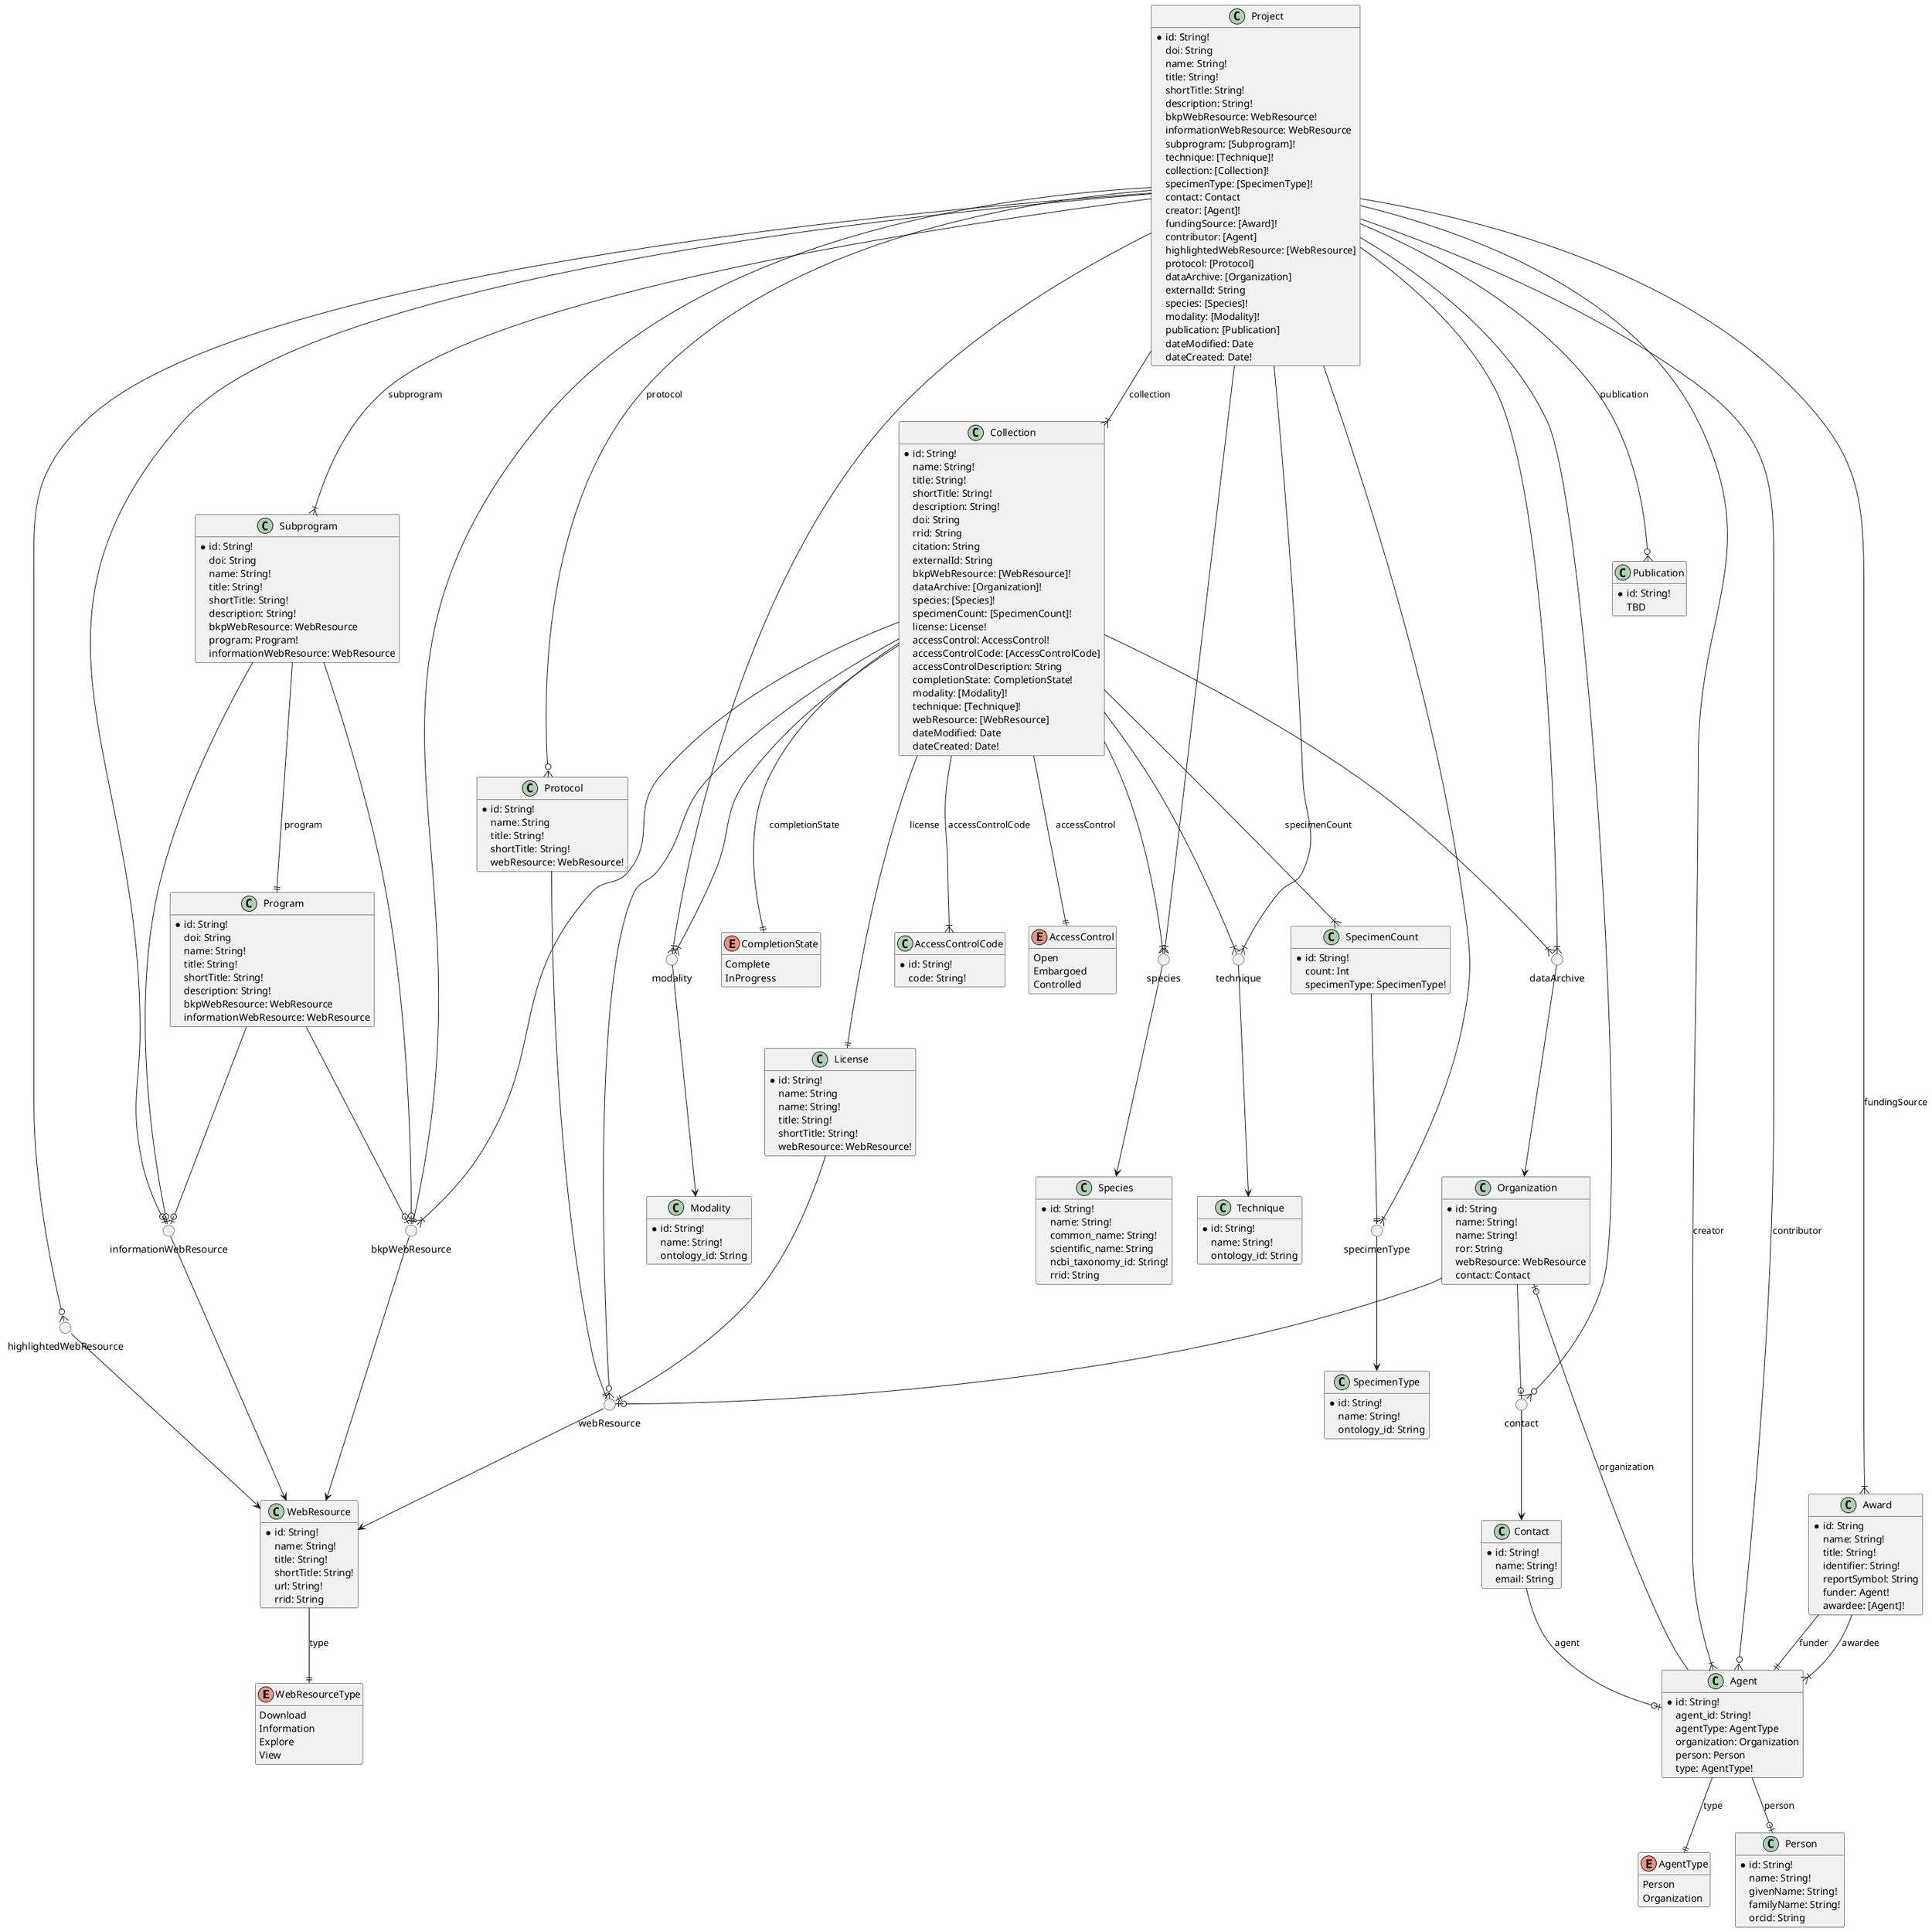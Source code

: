 @startuml

hide empty members
'hide circle


'Enums
enum WebResourceType {
    Download
    Information
    Explore
    View
}

enum AccessControl {
    Open
    Embargoed
    Controlled
}

enum CompletionState {
    Complete
    InProgress
}

enum AgentType {
    Person
    Organization
}


'Entity-like
class Agent {
    * id: String!
    agent_id: String!
    agentType: AgentType
    organization: Organization
    person: Person
    type: AgentType!
}

class Modality {
    * id: String!
    name: String!
    ontology_id: String
}

class SpecimenType {
    * id: String!
    name: String!
    ontology_id: String
}


class WebResource {
    * id: String!
    name: String!
    title: String!
    shortTitle: String!
    url: String!
    rrid: String
}

class Project {
    * id: String!
    doi: String
    name: String!
    title: String!
    shortTitle: String!
    description: String!
    bkpWebResource: WebResource!
    informationWebResource: WebResource
    subprogram: [Subprogram]!
    technique: [Technique]!
    collection: [Collection]!
    specimenType: [SpecimenType]!
    contact: Contact
    creator: [Agent]!
    fundingSource: [Award]!
    contributor: [Agent]
    highlightedWebResource: [WebResource]
    protocol: [Protocol]
    dataArchive: [Organization]
    externalId: String
    species: [Species]!
    modality: [Modality]!
    publication: [Publication]
    dateModified: Date
    dateCreated: Date!
}

class Collection {
    * id: String!
    name: String!
    title: String!
    shortTitle: String!
    description: String!
    doi: String
    rrid: String
    citation: String
    externalId: String
    bkpWebResource: [WebResource]!
    dataArchive: [Organization]!
    species: [Species]!
    specimenCount: [SpecimenCount]!
    license: License!
    accessControl: AccessControl!
    accessControlCode: [AccessControlCode]
    accessControlDescription: String
    completionState: CompletionState!
    modality: [Modality]!
    technique: [Technique]!
    webResource: [WebResource]
    dateModified: Date
    dateCreated: Date!
}

class Subprogram {
    * id: String!
    doi: String
    name: String!
    title: String!
    shortTitle: String!
    description: String!
    bkpWebResource: WebResource
    program: Program!
    informationWebResource: WebResource
}

class Program {
    * id: String!
    doi: String
    name: String!
    title: String!
    shortTitle: String!
    description: String!
    bkpWebResource: WebResource
    informationWebResource: WebResource
}

class Protocol {
    * id: String!
    name: String
    title: String!
    shortTitle: String!
    webResource: WebResource!
}

class Person {
    * id: String!
    name: String!
    givenName: String!
    familyName: String!
    orcid: String
}

class Organization {
    * id: String
    name: String!
    name: String!
    ror: String
    webResource: WebResource
    contact: Contact
}

class License {
    * id: String!
    name: String
    name: String!
    title: String!
    shortTitle: String!
    webResource: WebResource!
}

class Award {
    * id: String
    name: String!
    title: String!
    identifier: String!
    reportSymbol: String
    funder: Agent!
    awardee: [Agent]!
}

class Technique {
    * id: String!
    name: String!
    ontology_id: String
}

class Species {
    * id: String!
    name: String!
    common_name: String!
    scientific_name: String
    ncbi_taxonomy_id: String!
    rrid: String
}

class SpecimenCount {
    * id: String!
    count: Int
    specimenType: SpecimenType!
}

class Contact {
    * id: String!
    name: String!
    email: String
}

class Publication {
    * id: String!
    TBD
}

class AccessControlCode{
    *id: String!
    code: String!
}

circle webResource
webResource --> WebResource

circle bkpWebResource
bkpWebResource --> WebResource

circle informationWebResource
informationWebResource --> WebResource

circle highlightedWebResource
highlightedWebResource --> WebResource

circle contact
contact --> Contact

circle dataArchive
dataArchive --> Organization

circle specimenType
specimenType --> SpecimenType

circle species
species --> Species

circle technique
technique --> Technique

circle modality
modality --> Modality

'Organization --o| Contact : contact
Organization --o| contact
Organization --o| webResource

'Relationships
Agent --o| Person : person
Agent --o| Organization : organization
Agent --|| AgentType : type

'SpecimenCount --|| SpecimenType : specimenType
SpecimenCount --|| specimenType

WebResource --|| WebResourceType : type

'Technique --o{ Protocol : protocol

Collection --|{  modality
Collection --|{  species
Collection --|{ SpecimenCount : specimenCount
Collection --|{ technique
Collection --||  AccessControl : accessControl
Collection --||  CompletionState : completionState
Collection --|| License : license
Collection --|{ bkpWebResource
'Collection --|{ Organization : dataArchive
Collection --|{ dataArchive
Collection --o{ webResource
Collection --|{ AccessControlCode : accessControlCode

Award --|| Agent : funder
Award --|{ Agent : awardee

Contact --o| Agent: agent

Project --|{ Collection : collection
Project --|{  Award : fundingSource
'Project --o{  WebResource : highlightedWebResource
Project ---o{  highlightedWebResource
Project --|{ Agent : creator
Project --o{  Agent : contributor
'Project --o{  Contact : contact
Project --o{  contact
'Project --|{ SpecimenType : specimenType
Project --|{ specimenType
Project --|{ technique
Project --|{ Subprogram : subprogram
'Project --o|  webResource
Project --|| bkpWebResource
Project --o| informationWebResource
'Project --|| webResource : bkpWebResource
'Project --|> Program
Project --o{ Protocol : protocol
Project --|{ dataArchive
Project --|{ species
Project --|{ modality
Project --o{ Publication : publication

Program --o| informationWebResource
Program --o| bkpWebResource
'Program --o| webResource : bkpWebResource
'Program --|| webResource : informationWebResource

Subprogram --o| informationWebResource
Subprogram --|| Program : program
Subprogram --o| bkpWebResource
'Subprogram --|> Program: program
'Subprogram --o| webResource : bkpWebResource
'Subprogram --|| webResource: informationWebResource

Protocol --|| webResource

License --|| webResource

@enduml